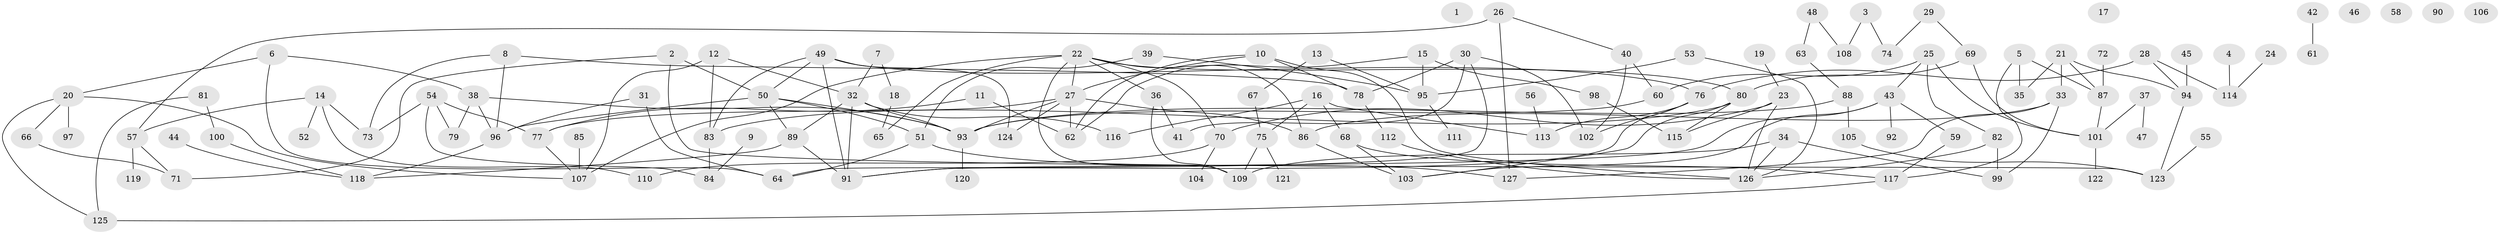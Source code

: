 // Generated by graph-tools (version 1.1) at 2025/40/03/09/25 04:40:37]
// undirected, 127 vertices, 180 edges
graph export_dot {
graph [start="1"]
  node [color=gray90,style=filled];
  1;
  2;
  3;
  4;
  5;
  6;
  7;
  8;
  9;
  10;
  11;
  12;
  13;
  14;
  15;
  16;
  17;
  18;
  19;
  20;
  21;
  22;
  23;
  24;
  25;
  26;
  27;
  28;
  29;
  30;
  31;
  32;
  33;
  34;
  35;
  36;
  37;
  38;
  39;
  40;
  41;
  42;
  43;
  44;
  45;
  46;
  47;
  48;
  49;
  50;
  51;
  52;
  53;
  54;
  55;
  56;
  57;
  58;
  59;
  60;
  61;
  62;
  63;
  64;
  65;
  66;
  67;
  68;
  69;
  70;
  71;
  72;
  73;
  74;
  75;
  76;
  77;
  78;
  79;
  80;
  81;
  82;
  83;
  84;
  85;
  86;
  87;
  88;
  89;
  90;
  91;
  92;
  93;
  94;
  95;
  96;
  97;
  98;
  99;
  100;
  101;
  102;
  103;
  104;
  105;
  106;
  107;
  108;
  109;
  110;
  111;
  112;
  113;
  114;
  115;
  116;
  117;
  118;
  119;
  120;
  121;
  122;
  123;
  124;
  125;
  126;
  127;
  2 -- 50;
  2 -- 71;
  2 -- 123;
  3 -- 74;
  3 -- 108;
  4 -- 114;
  5 -- 35;
  5 -- 87;
  5 -- 117;
  6 -- 20;
  6 -- 38;
  6 -- 64;
  7 -- 18;
  7 -- 32;
  8 -- 73;
  8 -- 78;
  8 -- 96;
  9 -- 84;
  10 -- 27;
  10 -- 62;
  10 -- 78;
  10 -- 126;
  11 -- 62;
  11 -- 77;
  12 -- 32;
  12 -- 83;
  12 -- 107;
  13 -- 67;
  13 -- 95;
  14 -- 52;
  14 -- 57;
  14 -- 73;
  14 -- 110;
  15 -- 62;
  15 -- 95;
  15 -- 98;
  16 -- 68;
  16 -- 75;
  16 -- 113;
  16 -- 116;
  18 -- 65;
  19 -- 23;
  20 -- 66;
  20 -- 97;
  20 -- 107;
  20 -- 125;
  21 -- 33;
  21 -- 35;
  21 -- 87;
  21 -- 94;
  22 -- 27;
  22 -- 36;
  22 -- 65;
  22 -- 70;
  22 -- 80;
  22 -- 86;
  22 -- 107;
  22 -- 109;
  23 -- 70;
  23 -- 115;
  23 -- 126;
  24 -- 114;
  25 -- 43;
  25 -- 60;
  25 -- 82;
  25 -- 101;
  26 -- 40;
  26 -- 57;
  26 -- 127;
  27 -- 62;
  27 -- 77;
  27 -- 86;
  27 -- 93;
  27 -- 124;
  28 -- 76;
  28 -- 94;
  28 -- 114;
  29 -- 69;
  29 -- 74;
  30 -- 41;
  30 -- 64;
  30 -- 78;
  30 -- 102;
  31 -- 64;
  31 -- 96;
  32 -- 89;
  32 -- 91;
  32 -- 93;
  32 -- 116;
  33 -- 86;
  33 -- 99;
  33 -- 127;
  34 -- 99;
  34 -- 109;
  34 -- 126;
  36 -- 41;
  36 -- 109;
  37 -- 47;
  37 -- 101;
  38 -- 79;
  38 -- 93;
  38 -- 96;
  39 -- 51;
  39 -- 95;
  40 -- 60;
  40 -- 102;
  42 -- 61;
  43 -- 59;
  43 -- 91;
  43 -- 92;
  43 -- 103;
  44 -- 118;
  45 -- 94;
  48 -- 63;
  48 -- 108;
  49 -- 50;
  49 -- 76;
  49 -- 83;
  49 -- 91;
  49 -- 124;
  50 -- 51;
  50 -- 89;
  50 -- 93;
  50 -- 96;
  51 -- 64;
  51 -- 127;
  53 -- 95;
  53 -- 126;
  54 -- 73;
  54 -- 77;
  54 -- 79;
  54 -- 84;
  55 -- 123;
  56 -- 113;
  57 -- 71;
  57 -- 119;
  59 -- 117;
  60 -- 93;
  63 -- 88;
  66 -- 71;
  67 -- 75;
  68 -- 103;
  68 -- 117;
  69 -- 80;
  69 -- 101;
  70 -- 104;
  70 -- 110;
  72 -- 87;
  75 -- 109;
  75 -- 121;
  76 -- 91;
  76 -- 102;
  76 -- 113;
  77 -- 107;
  78 -- 112;
  80 -- 83;
  80 -- 103;
  80 -- 115;
  81 -- 100;
  81 -- 125;
  82 -- 99;
  82 -- 126;
  83 -- 84;
  85 -- 107;
  86 -- 103;
  87 -- 101;
  88 -- 93;
  88 -- 105;
  89 -- 91;
  89 -- 118;
  93 -- 120;
  94 -- 123;
  95 -- 111;
  96 -- 118;
  98 -- 115;
  100 -- 118;
  101 -- 122;
  105 -- 123;
  112 -- 126;
  117 -- 125;
}

